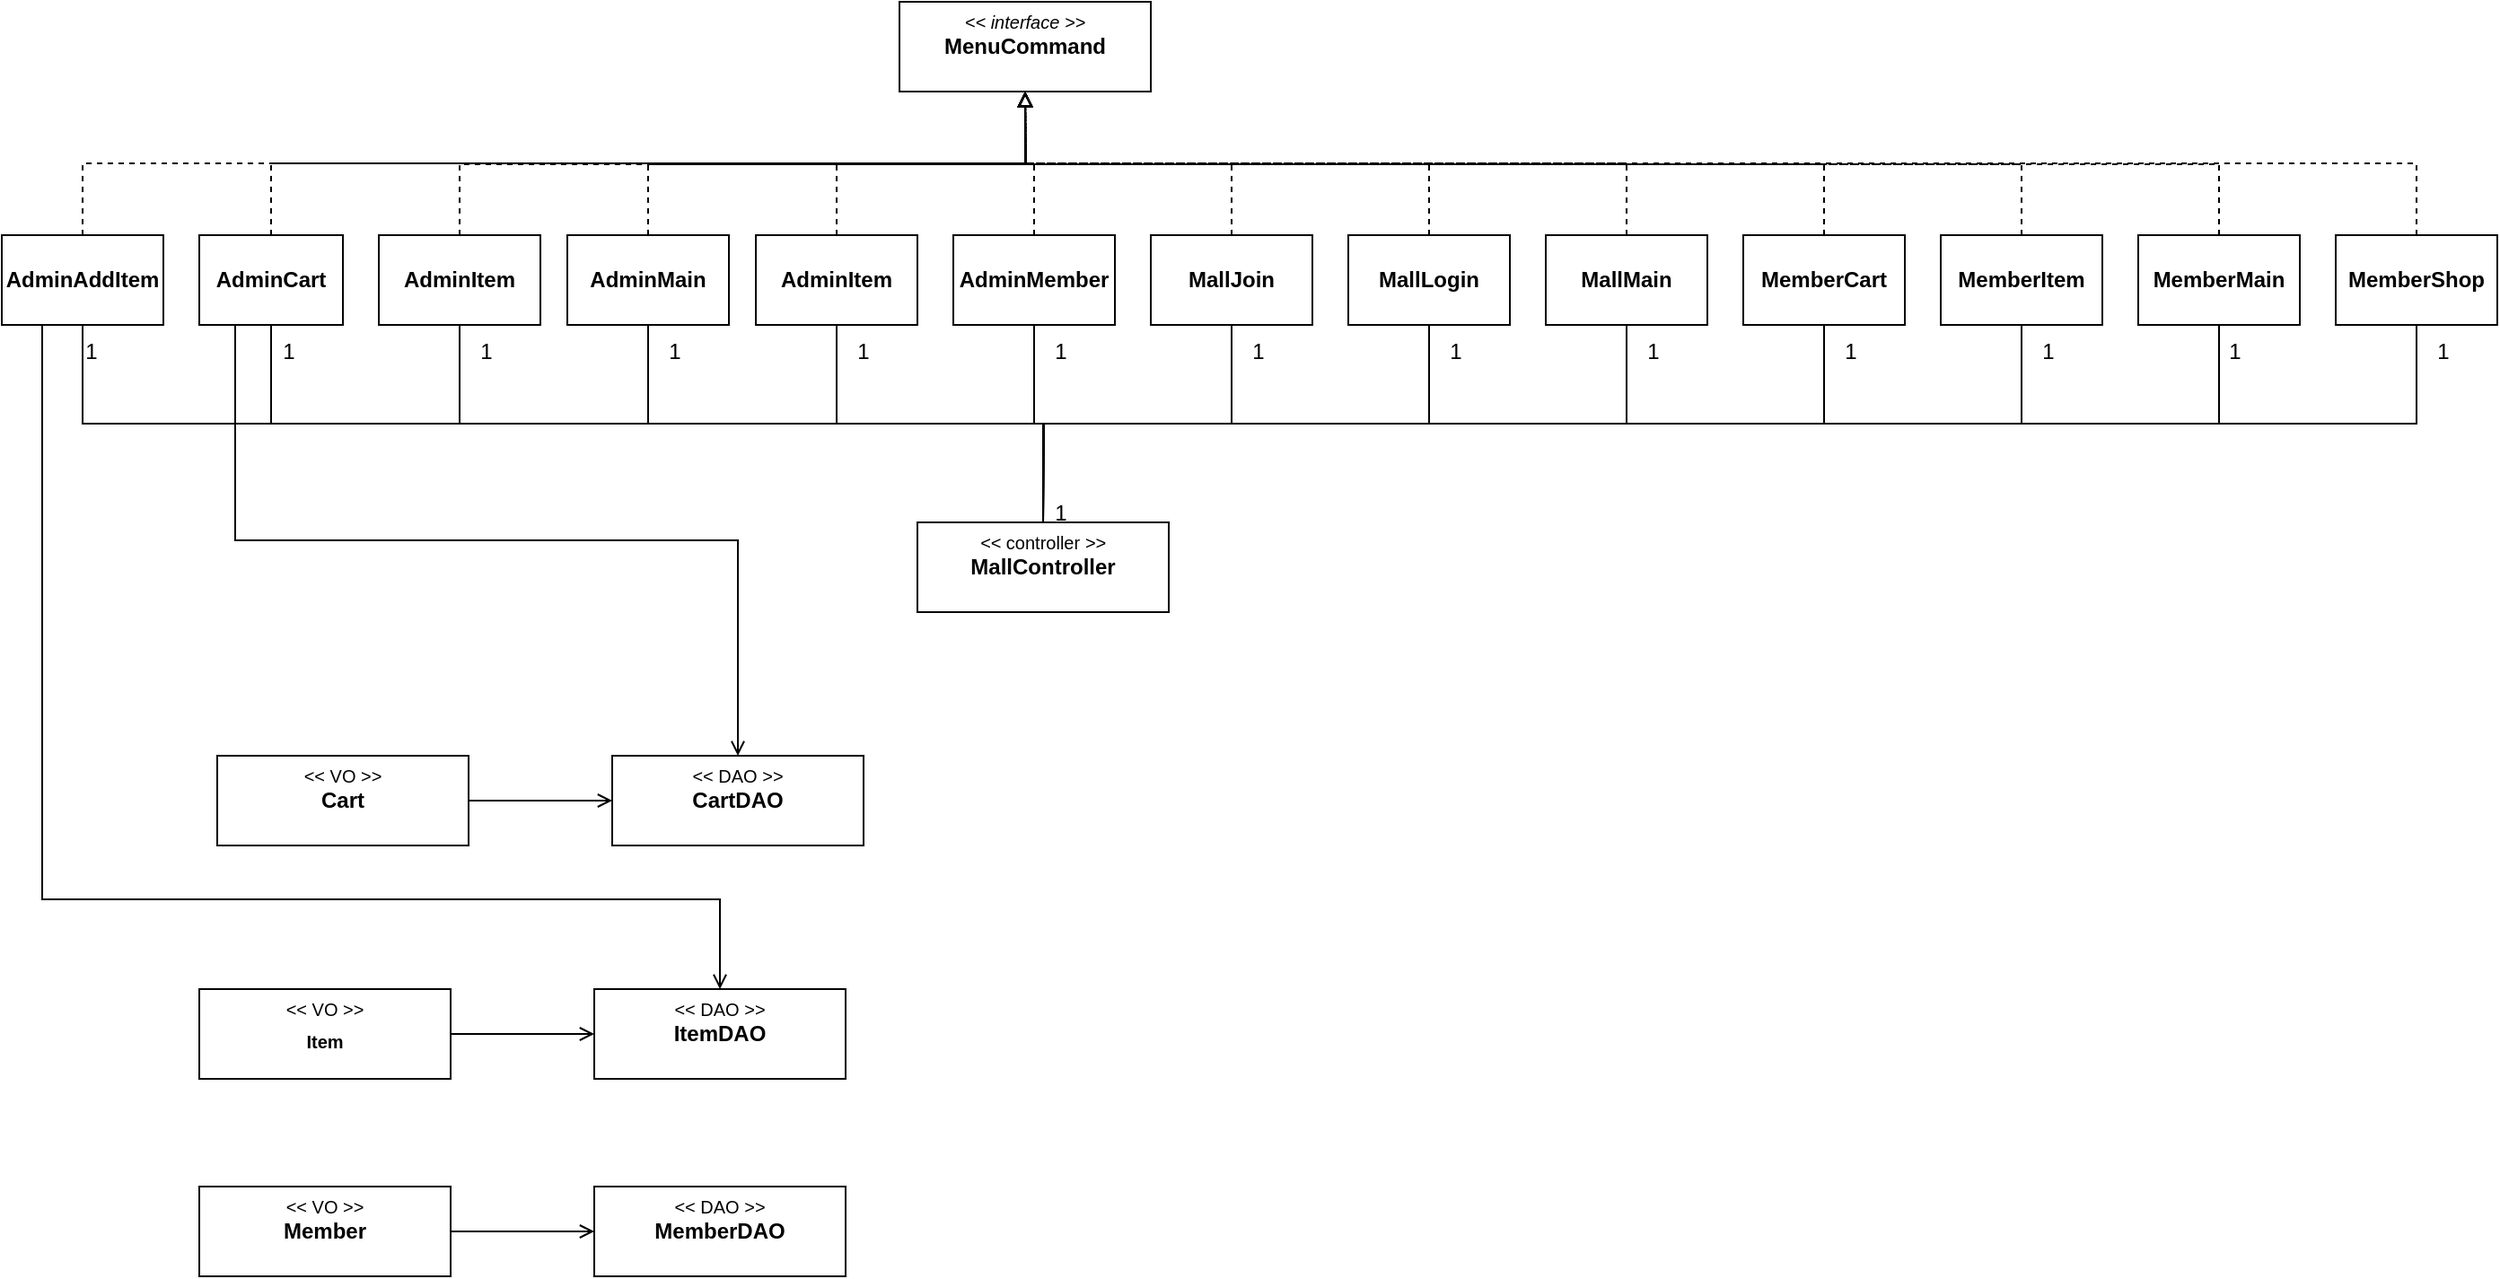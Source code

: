 <mxfile version="20.8.13" type="device"><diagram name="페이지-1" id="EFxaYAbmQPzobf_jSb1i"><mxGraphModel dx="2261" dy="2123" grid="1" gridSize="10" guides="1" tooltips="1" connect="1" arrows="1" fold="1" page="1" pageScale="1" pageWidth="827" pageHeight="1169" math="0" shadow="0"><root><mxCell id="0"/><mxCell id="1" parent="0"/><mxCell id="o1Z0inpg8QIzplo1xgP--28" value="&lt;p style=&quot;margin:0px;margin-top:4px;text-align:center;&quot;&gt;&lt;i style=&quot;font-size: 10px;&quot;&gt;&amp;lt;&amp;lt; interface&lt;/i&gt;&lt;span style=&quot;font-size: 10px;&quot;&gt;&amp;nbsp;&lt;/span&gt;&lt;i style=&quot;font-size: 10px;&quot;&gt;&amp;gt;&amp;gt;&lt;/i&gt;&lt;br&gt;&lt;b&gt;MenuCommand&lt;/b&gt;&lt;/p&gt;&lt;p style=&quot;margin:0px;margin-left:4px;&quot;&gt;&lt;br&gt;&lt;/p&gt;" style="verticalAlign=top;align=left;overflow=fill;fontSize=12;fontFamily=Helvetica;html=1;" parent="1" vertex="1"><mxGeometry x="-300" y="-1100" width="140" height="50" as="geometry"/></mxCell><mxCell id="o1Z0inpg8QIzplo1xgP--36" value="&lt;p style=&quot;margin:0px;margin-top:4px;text-align:center;&quot;&gt;&lt;span style=&quot;font-size: 10px;&quot;&gt;&lt;i&gt;&amp;lt;&amp;lt;&lt;/i&gt; controller&lt;/span&gt;&lt;span style=&quot;font-size: 10px;&quot;&gt;&amp;nbsp;&lt;/span&gt;&lt;i style=&quot;font-size: 10px;&quot;&gt;&amp;gt;&amp;gt;&lt;/i&gt;&lt;br&gt;&lt;b&gt;MallController&lt;/b&gt;&lt;/p&gt;&lt;p style=&quot;margin:0px;margin-left:4px;&quot;&gt;&lt;br&gt;&lt;/p&gt;" style="verticalAlign=top;align=left;overflow=fill;fontSize=12;fontFamily=Helvetica;html=1;" parent="1" vertex="1"><mxGeometry x="-290" y="-810" width="140" height="50" as="geometry"/></mxCell><mxCell id="o1Z0inpg8QIzplo1xgP--37" value="&lt;p style=&quot;margin:0px;margin-top:4px;text-align:center;&quot;&gt;&lt;span style=&quot;font-size: 10px;&quot;&gt;&amp;lt;&amp;lt; DAO&lt;/span&gt;&lt;span style=&quot;font-size: 10px;&quot;&gt;&amp;nbsp;&lt;/span&gt;&lt;span style=&quot;font-size: 10px;&quot;&gt;&amp;gt;&amp;gt;&lt;/span&gt;&lt;br&gt;&lt;b&gt;CartDAO&lt;/b&gt;&lt;/p&gt;&lt;p style=&quot;margin:0px;margin-left:4px;&quot;&gt;&lt;br&gt;&lt;/p&gt;" style="verticalAlign=top;align=left;overflow=fill;fontSize=12;fontFamily=Helvetica;html=1;" parent="1" vertex="1"><mxGeometry x="-460" y="-680" width="140" height="50" as="geometry"/></mxCell><mxCell id="o1Z0inpg8QIzplo1xgP--81" style="edgeStyle=orthogonalEdgeStyle;rounded=0;orthogonalLoop=1;jettySize=auto;html=1;exitX=1;exitY=0.5;exitDx=0;exitDy=0;entryX=0;entryY=0.5;entryDx=0;entryDy=0;endArrow=open;endFill=0;" parent="1" source="o1Z0inpg8QIzplo1xgP--38" target="o1Z0inpg8QIzplo1xgP--37" edge="1"><mxGeometry relative="1" as="geometry"/></mxCell><mxCell id="o1Z0inpg8QIzplo1xgP--38" value="&lt;p style=&quot;margin:0px;margin-top:4px;text-align:center;&quot;&gt;&lt;span style=&quot;font-size: 10px;&quot;&gt;&amp;lt;&amp;lt; VO&lt;/span&gt;&lt;span style=&quot;font-size: 10px;&quot;&gt;&amp;nbsp;&lt;/span&gt;&lt;span style=&quot;font-size: 10px;&quot;&gt;&amp;gt;&amp;gt;&lt;/span&gt;&lt;br&gt;&lt;b&gt;Cart&lt;/b&gt;&lt;/p&gt;&lt;p style=&quot;margin:0px;margin-left:4px;&quot;&gt;&lt;br&gt;&lt;/p&gt;" style="verticalAlign=top;align=left;overflow=fill;fontSize=12;fontFamily=Helvetica;html=1;" parent="1" vertex="1"><mxGeometry x="-680" y="-680" width="140" height="50" as="geometry"/></mxCell><mxCell id="o1Z0inpg8QIzplo1xgP--88" style="edgeStyle=orthogonalEdgeStyle;rounded=0;orthogonalLoop=1;jettySize=auto;html=1;exitX=0.25;exitY=1;exitDx=0;exitDy=0;endArrow=open;endFill=0;" parent="1" source="o1Z0inpg8QIzplo1xgP--39" target="o1Z0inpg8QIzplo1xgP--82" edge="1"><mxGeometry relative="1" as="geometry"><Array as="points"><mxPoint x="-778" y="-600"/><mxPoint x="-400" y="-600"/></Array></mxGeometry></mxCell><mxCell id="9YHap2umpEvna5xKi_Sm-12" style="edgeStyle=orthogonalEdgeStyle;rounded=0;orthogonalLoop=1;jettySize=auto;html=1;exitX=0.5;exitY=0;exitDx=0;exitDy=0;entryX=0.5;entryY=1;entryDx=0;entryDy=0;dashed=1;endArrow=block;endFill=0;" edge="1" parent="1" source="o1Z0inpg8QIzplo1xgP--39" target="o1Z0inpg8QIzplo1xgP--28"><mxGeometry relative="1" as="geometry"/></mxCell><mxCell id="9YHap2umpEvna5xKi_Sm-44" style="edgeStyle=orthogonalEdgeStyle;rounded=0;orthogonalLoop=1;jettySize=auto;html=1;exitX=0.5;exitY=1;exitDx=0;exitDy=0;endArrow=none;endFill=0;" edge="1" parent="1" source="o1Z0inpg8QIzplo1xgP--39" target="o1Z0inpg8QIzplo1xgP--36"><mxGeometry relative="1" as="geometry"/></mxCell><mxCell id="o1Z0inpg8QIzplo1xgP--39" value="&lt;p style=&quot;margin:0px;margin-top:4px;text-align:center;&quot;&gt;&lt;br&gt;&lt;b&gt;AdminAddItem&lt;/b&gt;&lt;/p&gt;&lt;p style=&quot;margin:0px;margin-left:4px;&quot;&gt;&lt;br&gt;&lt;/p&gt;" style="verticalAlign=top;align=left;overflow=fill;fontSize=12;fontFamily=Helvetica;html=1;" parent="1" vertex="1"><mxGeometry x="-800" y="-970" width="90" height="50" as="geometry"/></mxCell><mxCell id="o1Z0inpg8QIzplo1xgP--90" style="edgeStyle=orthogonalEdgeStyle;rounded=0;orthogonalLoop=1;jettySize=auto;html=1;exitX=0.25;exitY=1;exitDx=0;exitDy=0;entryX=0.5;entryY=0;entryDx=0;entryDy=0;endArrow=open;endFill=0;" parent="1" source="o1Z0inpg8QIzplo1xgP--40" target="o1Z0inpg8QIzplo1xgP--37" edge="1"><mxGeometry relative="1" as="geometry"/></mxCell><mxCell id="9YHap2umpEvna5xKi_Sm-13" style="edgeStyle=orthogonalEdgeStyle;rounded=0;orthogonalLoop=1;jettySize=auto;html=1;exitX=0.5;exitY=0;exitDx=0;exitDy=0;entryX=0.5;entryY=1;entryDx=0;entryDy=0;dashed=1;endArrow=block;endFill=0;" edge="1" parent="1" source="o1Z0inpg8QIzplo1xgP--40" target="o1Z0inpg8QIzplo1xgP--28"><mxGeometry relative="1" as="geometry"/></mxCell><mxCell id="9YHap2umpEvna5xKi_Sm-45" style="edgeStyle=orthogonalEdgeStyle;rounded=0;orthogonalLoop=1;jettySize=auto;html=1;exitX=0.5;exitY=1;exitDx=0;exitDy=0;entryX=0.5;entryY=0;entryDx=0;entryDy=0;endArrow=none;endFill=0;" edge="1" parent="1" source="o1Z0inpg8QIzplo1xgP--40" target="o1Z0inpg8QIzplo1xgP--36"><mxGeometry relative="1" as="geometry"/></mxCell><mxCell id="o1Z0inpg8QIzplo1xgP--40" value="&lt;p style=&quot;margin:0px;margin-top:4px;text-align:center;&quot;&gt;&lt;br&gt;&lt;b&gt;AdminCart&lt;/b&gt;&lt;/p&gt;&lt;p style=&quot;margin:0px;margin-top:4px;text-align:center;&quot;&gt;&lt;b&gt;&lt;br&gt;&lt;/b&gt;&lt;/p&gt;&lt;p style=&quot;margin:0px;margin-left:4px;&quot;&gt;&lt;br&gt;&lt;/p&gt;" style="verticalAlign=top;align=left;overflow=fill;fontSize=12;fontFamily=Helvetica;html=1;" parent="1" vertex="1"><mxGeometry x="-690" y="-970" width="80" height="50" as="geometry"/></mxCell><mxCell id="9YHap2umpEvna5xKi_Sm-14" style="edgeStyle=orthogonalEdgeStyle;rounded=0;orthogonalLoop=1;jettySize=auto;html=1;exitX=0.5;exitY=0;exitDx=0;exitDy=0;dashed=1;endArrow=block;endFill=0;" edge="1" parent="1" source="o1Z0inpg8QIzplo1xgP--41"><mxGeometry relative="1" as="geometry"><mxPoint x="-230" y="-1050" as="targetPoint"/></mxGeometry></mxCell><mxCell id="9YHap2umpEvna5xKi_Sm-46" style="edgeStyle=orthogonalEdgeStyle;rounded=0;orthogonalLoop=1;jettySize=auto;html=1;exitX=0.5;exitY=1;exitDx=0;exitDy=0;entryX=0.5;entryY=0;entryDx=0;entryDy=0;endArrow=none;endFill=0;" edge="1" parent="1" source="o1Z0inpg8QIzplo1xgP--41" target="o1Z0inpg8QIzplo1xgP--36"><mxGeometry relative="1" as="geometry"/></mxCell><mxCell id="o1Z0inpg8QIzplo1xgP--41" value="&lt;p style=&quot;margin:0px;margin-top:4px;text-align:center;&quot;&gt;&lt;br&gt;&lt;b&gt;AdminItem&lt;/b&gt;&lt;/p&gt;&lt;p style=&quot;margin:0px;margin-top:4px;text-align:center;&quot;&gt;&lt;b&gt;&lt;br&gt;&lt;/b&gt;&lt;/p&gt;&lt;p style=&quot;margin:0px;margin-left:4px;&quot;&gt;&lt;br&gt;&lt;/p&gt;" style="verticalAlign=top;align=left;overflow=fill;fontSize=12;fontFamily=Helvetica;html=1;" parent="1" vertex="1"><mxGeometry x="-590" y="-970" width="90" height="50" as="geometry"/></mxCell><mxCell id="9YHap2umpEvna5xKi_Sm-15" style="edgeStyle=orthogonalEdgeStyle;rounded=0;orthogonalLoop=1;jettySize=auto;html=1;exitX=0.5;exitY=0;exitDx=0;exitDy=0;dashed=1;endArrow=block;endFill=0;" edge="1" parent="1" source="o1Z0inpg8QIzplo1xgP--42"><mxGeometry relative="1" as="geometry"><mxPoint x="-230" y="-1050" as="targetPoint"/></mxGeometry></mxCell><mxCell id="9YHap2umpEvna5xKi_Sm-47" style="edgeStyle=orthogonalEdgeStyle;rounded=0;orthogonalLoop=1;jettySize=auto;html=1;exitX=0.5;exitY=1;exitDx=0;exitDy=0;endArrow=none;endFill=0;" edge="1" parent="1" source="o1Z0inpg8QIzplo1xgP--42"><mxGeometry relative="1" as="geometry"><mxPoint x="-220" y="-810" as="targetPoint"/></mxGeometry></mxCell><mxCell id="o1Z0inpg8QIzplo1xgP--42" value="&lt;p style=&quot;margin:0px;margin-top:4px;text-align:center;&quot;&gt;&lt;br&gt;&lt;b&gt;AdminMain&lt;/b&gt;&lt;/p&gt;&lt;p style=&quot;margin:0px;margin-top:4px;text-align:center;&quot;&gt;&lt;b&gt;&lt;br&gt;&lt;/b&gt;&lt;/p&gt;&lt;p style=&quot;margin:0px;margin-left:4px;&quot;&gt;&lt;br&gt;&lt;/p&gt;" style="verticalAlign=top;align=left;overflow=fill;fontSize=12;fontFamily=Helvetica;html=1;" parent="1" vertex="1"><mxGeometry x="-485" y="-970" width="90" height="50" as="geometry"/></mxCell><mxCell id="9YHap2umpEvna5xKi_Sm-16" style="edgeStyle=orthogonalEdgeStyle;rounded=0;orthogonalLoop=1;jettySize=auto;html=1;exitX=0.5;exitY=0;exitDx=0;exitDy=0;entryX=0.5;entryY=1;entryDx=0;entryDy=0;dashed=1;endArrow=block;endFill=0;" edge="1" parent="1" source="o1Z0inpg8QIzplo1xgP--43" target="o1Z0inpg8QIzplo1xgP--28"><mxGeometry relative="1" as="geometry"/></mxCell><mxCell id="9YHap2umpEvna5xKi_Sm-49" style="edgeStyle=orthogonalEdgeStyle;rounded=0;orthogonalLoop=1;jettySize=auto;html=1;exitX=0.5;exitY=1;exitDx=0;exitDy=0;endArrow=none;endFill=0;" edge="1" parent="1" source="o1Z0inpg8QIzplo1xgP--43"><mxGeometry relative="1" as="geometry"><mxPoint x="-220" y="-810" as="targetPoint"/></mxGeometry></mxCell><mxCell id="o1Z0inpg8QIzplo1xgP--43" value="&lt;p style=&quot;margin:0px;margin-top:4px;text-align:center;&quot;&gt;&lt;br&gt;&lt;b&gt;AdminItem&lt;/b&gt;&lt;/p&gt;&lt;p style=&quot;margin:0px;margin-left:4px;&quot;&gt;&lt;br&gt;&lt;/p&gt;" style="verticalAlign=top;align=left;overflow=fill;fontSize=12;fontFamily=Helvetica;html=1;" parent="1" vertex="1"><mxGeometry x="-380" y="-970" width="90" height="50" as="geometry"/></mxCell><mxCell id="9YHap2umpEvna5xKi_Sm-18" style="edgeStyle=orthogonalEdgeStyle;rounded=0;orthogonalLoop=1;jettySize=auto;html=1;exitX=0.5;exitY=0;exitDx=0;exitDy=0;dashed=1;endArrow=block;endFill=0;" edge="1" parent="1" source="o1Z0inpg8QIzplo1xgP--44" target="o1Z0inpg8QIzplo1xgP--28"><mxGeometry relative="1" as="geometry"/></mxCell><mxCell id="9YHap2umpEvna5xKi_Sm-50" style="edgeStyle=orthogonalEdgeStyle;rounded=0;orthogonalLoop=1;jettySize=auto;html=1;exitX=0.5;exitY=1;exitDx=0;exitDy=0;entryX=0.5;entryY=0;entryDx=0;entryDy=0;endArrow=none;endFill=0;" edge="1" parent="1" source="o1Z0inpg8QIzplo1xgP--44" target="o1Z0inpg8QIzplo1xgP--36"><mxGeometry relative="1" as="geometry"/></mxCell><mxCell id="o1Z0inpg8QIzplo1xgP--44" value="&lt;p style=&quot;margin:0px;margin-top:4px;text-align:center;&quot;&gt;&lt;br&gt;&lt;b&gt;AdminMember&lt;/b&gt;&lt;/p&gt;&lt;p style=&quot;margin:0px;margin-top:4px;text-align:center;&quot;&gt;&lt;b&gt;&lt;br&gt;&lt;/b&gt;&lt;/p&gt;&lt;p style=&quot;margin:0px;margin-left:4px;&quot;&gt;&lt;br&gt;&lt;/p&gt;" style="verticalAlign=top;align=left;overflow=fill;fontSize=12;fontFamily=Helvetica;html=1;" parent="1" vertex="1"><mxGeometry x="-270" y="-970" width="90" height="50" as="geometry"/></mxCell><mxCell id="9YHap2umpEvna5xKi_Sm-19" style="edgeStyle=orthogonalEdgeStyle;rounded=0;orthogonalLoop=1;jettySize=auto;html=1;exitX=0.5;exitY=0;exitDx=0;exitDy=0;dashed=1;endArrow=block;endFill=0;" edge="1" parent="1" source="o1Z0inpg8QIzplo1xgP--45"><mxGeometry relative="1" as="geometry"><mxPoint x="-230" y="-1050" as="targetPoint"/></mxGeometry></mxCell><mxCell id="9YHap2umpEvna5xKi_Sm-51" style="edgeStyle=orthogonalEdgeStyle;rounded=0;orthogonalLoop=1;jettySize=auto;html=1;exitX=0.5;exitY=1;exitDx=0;exitDy=0;endArrow=none;endFill=0;" edge="1" parent="1" source="o1Z0inpg8QIzplo1xgP--45"><mxGeometry relative="1" as="geometry"><mxPoint x="-220" y="-810" as="targetPoint"/></mxGeometry></mxCell><mxCell id="o1Z0inpg8QIzplo1xgP--45" value="&lt;p style=&quot;margin:0px;margin-top:4px;text-align:center;&quot;&gt;&lt;br&gt;&lt;b&gt;MallJoin&lt;/b&gt;&lt;/p&gt;&lt;p style=&quot;margin:0px;margin-left:4px;&quot;&gt;&lt;br&gt;&lt;/p&gt;" style="verticalAlign=top;align=left;overflow=fill;fontSize=12;fontFamily=Helvetica;html=1;" parent="1" vertex="1"><mxGeometry x="-160" y="-970" width="90" height="50" as="geometry"/></mxCell><mxCell id="9YHap2umpEvna5xKi_Sm-20" style="edgeStyle=orthogonalEdgeStyle;rounded=0;orthogonalLoop=1;jettySize=auto;html=1;exitX=0.5;exitY=0;exitDx=0;exitDy=0;dashed=1;endArrow=block;endFill=0;" edge="1" parent="1" source="o1Z0inpg8QIzplo1xgP--46"><mxGeometry relative="1" as="geometry"><mxPoint x="-230" y="-1050" as="targetPoint"/></mxGeometry></mxCell><mxCell id="9YHap2umpEvna5xKi_Sm-52" style="edgeStyle=orthogonalEdgeStyle;rounded=0;orthogonalLoop=1;jettySize=auto;html=1;exitX=0.5;exitY=1;exitDx=0;exitDy=0;entryX=0.5;entryY=0;entryDx=0;entryDy=0;endArrow=none;endFill=0;" edge="1" parent="1" source="o1Z0inpg8QIzplo1xgP--46" target="o1Z0inpg8QIzplo1xgP--36"><mxGeometry relative="1" as="geometry"/></mxCell><mxCell id="o1Z0inpg8QIzplo1xgP--46" value="&lt;p style=&quot;margin:0px;margin-top:4px;text-align:center;&quot;&gt;&lt;br&gt;&lt;b&gt;MallLogin&lt;/b&gt;&lt;/p&gt;&lt;p style=&quot;margin:0px;margin-left:4px;&quot;&gt;&lt;br&gt;&lt;/p&gt;" style="verticalAlign=top;align=left;overflow=fill;fontSize=12;fontFamily=Helvetica;html=1;" parent="1" vertex="1"><mxGeometry x="-50" y="-970" width="90" height="50" as="geometry"/></mxCell><mxCell id="9YHap2umpEvna5xKi_Sm-21" style="edgeStyle=orthogonalEdgeStyle;rounded=0;orthogonalLoop=1;jettySize=auto;html=1;exitX=0.5;exitY=0;exitDx=0;exitDy=0;dashed=1;endArrow=block;endFill=0;" edge="1" parent="1" source="o1Z0inpg8QIzplo1xgP--47" target="o1Z0inpg8QIzplo1xgP--28"><mxGeometry relative="1" as="geometry"/></mxCell><mxCell id="9YHap2umpEvna5xKi_Sm-53" style="edgeStyle=orthogonalEdgeStyle;rounded=0;orthogonalLoop=1;jettySize=auto;html=1;exitX=0.5;exitY=1;exitDx=0;exitDy=0;endArrow=none;endFill=0;" edge="1" parent="1" source="o1Z0inpg8QIzplo1xgP--47" target="o1Z0inpg8QIzplo1xgP--36"><mxGeometry relative="1" as="geometry"/></mxCell><mxCell id="o1Z0inpg8QIzplo1xgP--47" value="&lt;p style=&quot;margin:0px;margin-top:4px;text-align:center;&quot;&gt;&lt;br&gt;&lt;b&gt;MallMain&lt;/b&gt;&lt;/p&gt;&lt;p style=&quot;margin:0px;margin-left:4px;&quot;&gt;&lt;br&gt;&lt;/p&gt;" style="verticalAlign=top;align=left;overflow=fill;fontSize=12;fontFamily=Helvetica;html=1;" parent="1" vertex="1"><mxGeometry x="60" y="-970" width="90" height="50" as="geometry"/></mxCell><mxCell id="9YHap2umpEvna5xKi_Sm-22" style="edgeStyle=orthogonalEdgeStyle;rounded=0;orthogonalLoop=1;jettySize=auto;html=1;exitX=0.5;exitY=0;exitDx=0;exitDy=0;dashed=1;endArrow=block;endFill=0;" edge="1" parent="1" source="o1Z0inpg8QIzplo1xgP--48"><mxGeometry relative="1" as="geometry"><mxPoint x="-230" y="-1050" as="targetPoint"/></mxGeometry></mxCell><mxCell id="9YHap2umpEvna5xKi_Sm-54" style="edgeStyle=orthogonalEdgeStyle;rounded=0;orthogonalLoop=1;jettySize=auto;html=1;exitX=0.5;exitY=1;exitDx=0;exitDy=0;entryX=0.5;entryY=0;entryDx=0;entryDy=0;endArrow=none;endFill=0;" edge="1" parent="1" source="o1Z0inpg8QIzplo1xgP--48" target="o1Z0inpg8QIzplo1xgP--36"><mxGeometry relative="1" as="geometry"/></mxCell><mxCell id="o1Z0inpg8QIzplo1xgP--48" value="&lt;p style=&quot;margin:0px;margin-top:4px;text-align:center;&quot;&gt;&lt;br&gt;&lt;b&gt;MemberCart&lt;/b&gt;&lt;/p&gt;&lt;p style=&quot;margin:0px;margin-left:4px;&quot;&gt;&lt;br&gt;&lt;/p&gt;" style="verticalAlign=top;align=left;overflow=fill;fontSize=12;fontFamily=Helvetica;html=1;" parent="1" vertex="1"><mxGeometry x="170" y="-970" width="90" height="50" as="geometry"/></mxCell><mxCell id="9YHap2umpEvna5xKi_Sm-23" style="edgeStyle=orthogonalEdgeStyle;rounded=0;orthogonalLoop=1;jettySize=auto;html=1;exitX=0.5;exitY=0;exitDx=0;exitDy=0;dashed=1;endArrow=block;endFill=0;" edge="1" parent="1" source="o1Z0inpg8QIzplo1xgP--49"><mxGeometry relative="1" as="geometry"><mxPoint x="-230" y="-1050" as="targetPoint"/></mxGeometry></mxCell><mxCell id="9YHap2umpEvna5xKi_Sm-55" style="edgeStyle=orthogonalEdgeStyle;rounded=0;orthogonalLoop=1;jettySize=auto;html=1;exitX=0.5;exitY=1;exitDx=0;exitDy=0;entryX=0.5;entryY=0;entryDx=0;entryDy=0;endArrow=none;endFill=0;" edge="1" parent="1" source="o1Z0inpg8QIzplo1xgP--49" target="o1Z0inpg8QIzplo1xgP--36"><mxGeometry relative="1" as="geometry"/></mxCell><mxCell id="o1Z0inpg8QIzplo1xgP--49" value="&lt;p style=&quot;margin:0px;margin-top:4px;text-align:center;&quot;&gt;&lt;br&gt;&lt;b&gt;MemberItem&lt;/b&gt;&lt;/p&gt;&lt;p style=&quot;margin:0px;margin-left:4px;&quot;&gt;&lt;br&gt;&lt;/p&gt;" style="verticalAlign=top;align=left;overflow=fill;fontSize=12;fontFamily=Helvetica;html=1;" parent="1" vertex="1"><mxGeometry x="280" y="-970" width="90" height="50" as="geometry"/></mxCell><mxCell id="9YHap2umpEvna5xKi_Sm-24" style="edgeStyle=orthogonalEdgeStyle;rounded=0;orthogonalLoop=1;jettySize=auto;html=1;exitX=0.5;exitY=0;exitDx=0;exitDy=0;dashed=1;endArrow=block;endFill=0;" edge="1" parent="1" source="o1Z0inpg8QIzplo1xgP--50"><mxGeometry relative="1" as="geometry"><mxPoint x="-230" y="-1050" as="targetPoint"/></mxGeometry></mxCell><mxCell id="9YHap2umpEvna5xKi_Sm-56" style="edgeStyle=orthogonalEdgeStyle;rounded=0;orthogonalLoop=1;jettySize=auto;html=1;exitX=0.5;exitY=1;exitDx=0;exitDy=0;entryX=0.5;entryY=0;entryDx=0;entryDy=0;endArrow=none;endFill=0;" edge="1" parent="1" source="o1Z0inpg8QIzplo1xgP--50" target="o1Z0inpg8QIzplo1xgP--36"><mxGeometry relative="1" as="geometry"/></mxCell><mxCell id="o1Z0inpg8QIzplo1xgP--50" value="&lt;p style=&quot;margin:0px;margin-top:4px;text-align:center;&quot;&gt;&lt;br&gt;&lt;b&gt;MemberMain&lt;/b&gt;&lt;/p&gt;&lt;p style=&quot;margin:0px;margin-left:4px;&quot;&gt;&lt;br&gt;&lt;/p&gt;" style="verticalAlign=top;align=left;overflow=fill;fontSize=12;fontFamily=Helvetica;html=1;" parent="1" vertex="1"><mxGeometry x="390" y="-970" width="90" height="50" as="geometry"/></mxCell><mxCell id="9YHap2umpEvna5xKi_Sm-25" style="edgeStyle=orthogonalEdgeStyle;rounded=0;orthogonalLoop=1;jettySize=auto;html=1;exitX=0.5;exitY=0;exitDx=0;exitDy=0;dashed=1;endArrow=block;endFill=0;" edge="1" parent="1" source="o1Z0inpg8QIzplo1xgP--51" target="o1Z0inpg8QIzplo1xgP--28"><mxGeometry relative="1" as="geometry"/></mxCell><mxCell id="9YHap2umpEvna5xKi_Sm-57" style="edgeStyle=orthogonalEdgeStyle;rounded=0;orthogonalLoop=1;jettySize=auto;html=1;exitX=0.5;exitY=1;exitDx=0;exitDy=0;entryX=0.5;entryY=0;entryDx=0;entryDy=0;endArrow=none;endFill=0;" edge="1" parent="1" source="o1Z0inpg8QIzplo1xgP--51" target="o1Z0inpg8QIzplo1xgP--36"><mxGeometry relative="1" as="geometry"/></mxCell><mxCell id="o1Z0inpg8QIzplo1xgP--51" value="&lt;p style=&quot;margin:0px;margin-top:4px;text-align:center;&quot;&gt;&lt;br&gt;&lt;b&gt;MemberShop&lt;/b&gt;&lt;/p&gt;&lt;p style=&quot;margin:0px;margin-left:4px;&quot;&gt;&lt;br&gt;&lt;/p&gt;" style="verticalAlign=top;align=left;overflow=fill;fontSize=12;fontFamily=Helvetica;html=1;" parent="1" vertex="1"><mxGeometry x="500" y="-970" width="90" height="50" as="geometry"/></mxCell><mxCell id="o1Z0inpg8QIzplo1xgP--82" value="&lt;p style=&quot;margin:0px;margin-top:4px;text-align:center;&quot;&gt;&lt;span style=&quot;font-size: 10px;&quot;&gt;&amp;lt;&amp;lt; DAO&lt;/span&gt;&lt;span style=&quot;font-size: 10px;&quot;&gt;&amp;nbsp;&lt;/span&gt;&lt;span style=&quot;font-size: 10px;&quot;&gt;&amp;gt;&amp;gt;&lt;/span&gt;&lt;br&gt;&lt;b&gt;ItemDAO&lt;/b&gt;&lt;/p&gt;&lt;p style=&quot;margin:0px;margin-left:4px;&quot;&gt;&lt;br&gt;&lt;/p&gt;" style="verticalAlign=top;align=left;overflow=fill;fontSize=12;fontFamily=Helvetica;html=1;" parent="1" vertex="1"><mxGeometry x="-470" y="-550" width="140" height="50" as="geometry"/></mxCell><mxCell id="o1Z0inpg8QIzplo1xgP--83" style="edgeStyle=orthogonalEdgeStyle;rounded=0;orthogonalLoop=1;jettySize=auto;html=1;exitX=1;exitY=0.5;exitDx=0;exitDy=0;entryX=0;entryY=0.5;entryDx=0;entryDy=0;endArrow=open;endFill=0;" parent="1" source="o1Z0inpg8QIzplo1xgP--84" target="o1Z0inpg8QIzplo1xgP--82" edge="1"><mxGeometry relative="1" as="geometry"/></mxCell><mxCell id="o1Z0inpg8QIzplo1xgP--84" value="&lt;p style=&quot;margin:0px;margin-top:4px;text-align:center;&quot;&gt;&lt;span style=&quot;font-size: 10px;&quot;&gt;&amp;lt;&amp;lt; VO&lt;/span&gt;&lt;span style=&quot;font-size: 10px;&quot;&gt;&amp;nbsp;&lt;/span&gt;&lt;span style=&quot;font-size: 10px;&quot;&gt;&amp;gt;&amp;gt;&lt;/span&gt;&lt;br&gt;&lt;/p&gt;&lt;p style=&quot;margin:0px;margin-top:4px;text-align:center;&quot;&gt;&lt;span style=&quot;font-size: 10px;&quot;&gt;&lt;b&gt;Item&lt;/b&gt;&lt;/span&gt;&lt;/p&gt;" style="verticalAlign=top;align=left;overflow=fill;fontSize=12;fontFamily=Helvetica;html=1;" parent="1" vertex="1"><mxGeometry x="-690" y="-550" width="140" height="50" as="geometry"/></mxCell><mxCell id="o1Z0inpg8QIzplo1xgP--85" value="&lt;p style=&quot;margin:0px;margin-top:4px;text-align:center;&quot;&gt;&lt;span style=&quot;font-size: 10px;&quot;&gt;&amp;lt;&amp;lt; DAO&lt;/span&gt;&lt;span style=&quot;font-size: 10px;&quot;&gt;&amp;nbsp;&lt;/span&gt;&lt;span style=&quot;font-size: 10px;&quot;&gt;&amp;gt;&amp;gt;&lt;/span&gt;&lt;br&gt;&lt;b&gt;MemberDAO&lt;/b&gt;&lt;/p&gt;&lt;p style=&quot;margin:0px;margin-left:4px;&quot;&gt;&lt;br&gt;&lt;/p&gt;" style="verticalAlign=top;align=left;overflow=fill;fontSize=12;fontFamily=Helvetica;html=1;" parent="1" vertex="1"><mxGeometry x="-470" y="-440" width="140" height="50" as="geometry"/></mxCell><mxCell id="o1Z0inpg8QIzplo1xgP--86" style="edgeStyle=orthogonalEdgeStyle;rounded=0;orthogonalLoop=1;jettySize=auto;html=1;exitX=1;exitY=0.5;exitDx=0;exitDy=0;entryX=0;entryY=0.5;entryDx=0;entryDy=0;endArrow=open;endFill=0;" parent="1" source="o1Z0inpg8QIzplo1xgP--87" target="o1Z0inpg8QIzplo1xgP--85" edge="1"><mxGeometry relative="1" as="geometry"/></mxCell><mxCell id="o1Z0inpg8QIzplo1xgP--87" value="&lt;p style=&quot;margin:0px;margin-top:4px;text-align:center;&quot;&gt;&lt;span style=&quot;font-size: 10px;&quot;&gt;&amp;lt;&amp;lt; VO&lt;/span&gt;&lt;span style=&quot;font-size: 10px;&quot;&gt;&amp;nbsp;&lt;/span&gt;&lt;span style=&quot;font-size: 10px;&quot;&gt;&amp;gt;&amp;gt;&lt;/span&gt;&lt;br&gt;&lt;b&gt;Member&lt;/b&gt;&lt;/p&gt;&lt;p style=&quot;margin:0px;margin-left:4px;&quot;&gt;&lt;br&gt;&lt;/p&gt;" style="verticalAlign=top;align=left;overflow=fill;fontSize=12;fontFamily=Helvetica;html=1;" parent="1" vertex="1"><mxGeometry x="-690" y="-440" width="140" height="50" as="geometry"/></mxCell><mxCell id="9YHap2umpEvna5xKi_Sm-58" value="1" style="text;html=1;strokeColor=none;fillColor=none;align=center;verticalAlign=middle;whiteSpace=wrap;rounded=0;" vertex="1" parent="1"><mxGeometry x="-240" y="-830" width="60" height="30" as="geometry"/></mxCell><mxCell id="9YHap2umpEvna5xKi_Sm-59" value="1" style="text;html=1;strokeColor=none;fillColor=none;align=center;verticalAlign=middle;whiteSpace=wrap;rounded=0;" vertex="1" parent="1"><mxGeometry x="-780" y="-920" width="60" height="30" as="geometry"/></mxCell><mxCell id="9YHap2umpEvna5xKi_Sm-60" value="1" style="text;html=1;strokeColor=none;fillColor=none;align=center;verticalAlign=middle;whiteSpace=wrap;rounded=0;" vertex="1" parent="1"><mxGeometry x="-670" y="-920" width="60" height="30" as="geometry"/></mxCell><mxCell id="9YHap2umpEvna5xKi_Sm-63" value="1" style="text;html=1;strokeColor=none;fillColor=none;align=center;verticalAlign=middle;whiteSpace=wrap;rounded=0;" vertex="1" parent="1"><mxGeometry x="-560" y="-920" width="60" height="30" as="geometry"/></mxCell><mxCell id="9YHap2umpEvna5xKi_Sm-64" value="1" style="text;html=1;strokeColor=none;fillColor=none;align=center;verticalAlign=middle;whiteSpace=wrap;rounded=0;" vertex="1" parent="1"><mxGeometry x="-455" y="-920" width="60" height="30" as="geometry"/></mxCell><mxCell id="9YHap2umpEvna5xKi_Sm-65" value="1" style="text;html=1;strokeColor=none;fillColor=none;align=center;verticalAlign=middle;whiteSpace=wrap;rounded=0;" vertex="1" parent="1"><mxGeometry x="-350" y="-920" width="60" height="30" as="geometry"/></mxCell><mxCell id="9YHap2umpEvna5xKi_Sm-66" value="1" style="text;html=1;strokeColor=none;fillColor=none;align=center;verticalAlign=middle;whiteSpace=wrap;rounded=0;" vertex="1" parent="1"><mxGeometry x="-240" y="-920" width="60" height="30" as="geometry"/></mxCell><mxCell id="9YHap2umpEvna5xKi_Sm-67" value="1" style="text;html=1;strokeColor=none;fillColor=none;align=center;verticalAlign=middle;whiteSpace=wrap;rounded=0;" vertex="1" parent="1"><mxGeometry x="-130" y="-920" width="60" height="30" as="geometry"/></mxCell><mxCell id="9YHap2umpEvna5xKi_Sm-68" value="1" style="text;html=1;strokeColor=none;fillColor=none;align=center;verticalAlign=middle;whiteSpace=wrap;rounded=0;" vertex="1" parent="1"><mxGeometry x="90" y="-920" width="60" height="30" as="geometry"/></mxCell><mxCell id="9YHap2umpEvna5xKi_Sm-69" value="1" style="text;html=1;strokeColor=none;fillColor=none;align=center;verticalAlign=middle;whiteSpace=wrap;rounded=0;" vertex="1" parent="1"><mxGeometry x="-20" y="-920" width="60" height="30" as="geometry"/></mxCell><mxCell id="9YHap2umpEvna5xKi_Sm-70" value="1" style="text;html=1;strokeColor=none;fillColor=none;align=center;verticalAlign=middle;whiteSpace=wrap;rounded=0;" vertex="1" parent="1"><mxGeometry x="200" y="-920" width="60" height="30" as="geometry"/></mxCell><mxCell id="9YHap2umpEvna5xKi_Sm-71" value="1" style="text;html=1;strokeColor=none;fillColor=none;align=center;verticalAlign=middle;whiteSpace=wrap;rounded=0;" vertex="1" parent="1"><mxGeometry x="310" y="-920" width="60" height="30" as="geometry"/></mxCell><mxCell id="9YHap2umpEvna5xKi_Sm-74" value="1" style="text;html=1;strokeColor=none;fillColor=none;align=center;verticalAlign=middle;whiteSpace=wrap;rounded=0;" vertex="1" parent="1"><mxGeometry x="414" y="-920" width="60" height="30" as="geometry"/></mxCell><mxCell id="9YHap2umpEvna5xKi_Sm-75" value="1" style="text;html=1;strokeColor=none;fillColor=none;align=center;verticalAlign=middle;whiteSpace=wrap;rounded=0;" vertex="1" parent="1"><mxGeometry x="530" y="-920" width="60" height="30" as="geometry"/></mxCell></root></mxGraphModel></diagram></mxfile>